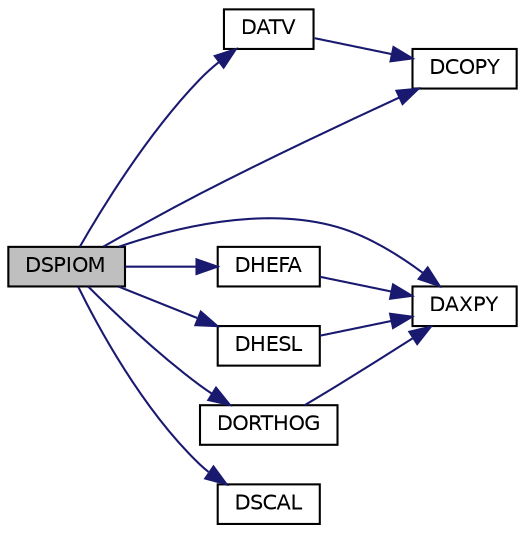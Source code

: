 digraph G
{
  edge [fontname="Helvetica",fontsize="10",labelfontname="Helvetica",labelfontsize="10"];
  node [fontname="Helvetica",fontsize="10",shape=record];
  rankdir=LR;
  Node1 [label="DSPIOM",height=0.2,width=0.4,color="black", fillcolor="grey75", style="filled" fontcolor="black"];
  Node1 -> Node2 [color="midnightblue",fontsize="10",style="solid",fontname="Helvetica"];
  Node2 [label="DATV",height=0.2,width=0.4,color="black", fillcolor="white", style="filled",URL="$opkda1_8f.html#a1059f4dfdb79464c751483a531be9e93"];
  Node2 -> Node3 [color="midnightblue",fontsize="10",style="solid",fontname="Helvetica"];
  Node3 [label="DCOPY",height=0.2,width=0.4,color="black", fillcolor="white", style="filled",URL="$opkda2_8f.html#a4bccdfd342c4859fb72167730096409d"];
  Node1 -> Node4 [color="midnightblue",fontsize="10",style="solid",fontname="Helvetica"];
  Node4 [label="DAXPY",height=0.2,width=0.4,color="black", fillcolor="white", style="filled",URL="$opkda2_8f.html#aab33f5d0b86ce882c644ed8ebef0d37a"];
  Node1 -> Node3 [color="midnightblue",fontsize="10",style="solid",fontname="Helvetica"];
  Node1 -> Node5 [color="midnightblue",fontsize="10",style="solid",fontname="Helvetica"];
  Node5 [label="DHEFA",height=0.2,width=0.4,color="black", fillcolor="white", style="filled",URL="$opkda1_8f.html#a1c5c241e3855e8f038af194938a09d77"];
  Node5 -> Node4 [color="midnightblue",fontsize="10",style="solid",fontname="Helvetica"];
  Node1 -> Node6 [color="midnightblue",fontsize="10",style="solid",fontname="Helvetica"];
  Node6 [label="DHESL",height=0.2,width=0.4,color="black", fillcolor="white", style="filled",URL="$opkda1_8f.html#a8eff411027de3c913b86da4a1c5b4241"];
  Node6 -> Node4 [color="midnightblue",fontsize="10",style="solid",fontname="Helvetica"];
  Node1 -> Node7 [color="midnightblue",fontsize="10",style="solid",fontname="Helvetica"];
  Node7 [label="DORTHOG",height=0.2,width=0.4,color="black", fillcolor="white", style="filled",URL="$opkda1_8f.html#ab3dd861c694c7f803018e8620382a3df"];
  Node7 -> Node4 [color="midnightblue",fontsize="10",style="solid",fontname="Helvetica"];
  Node1 -> Node8 [color="midnightblue",fontsize="10",style="solid",fontname="Helvetica"];
  Node8 [label="DSCAL",height=0.2,width=0.4,color="black", fillcolor="white", style="filled",URL="$opkda2_8f.html#a01717dda8d7fc23df8e65fb4ab83c243"];
}
